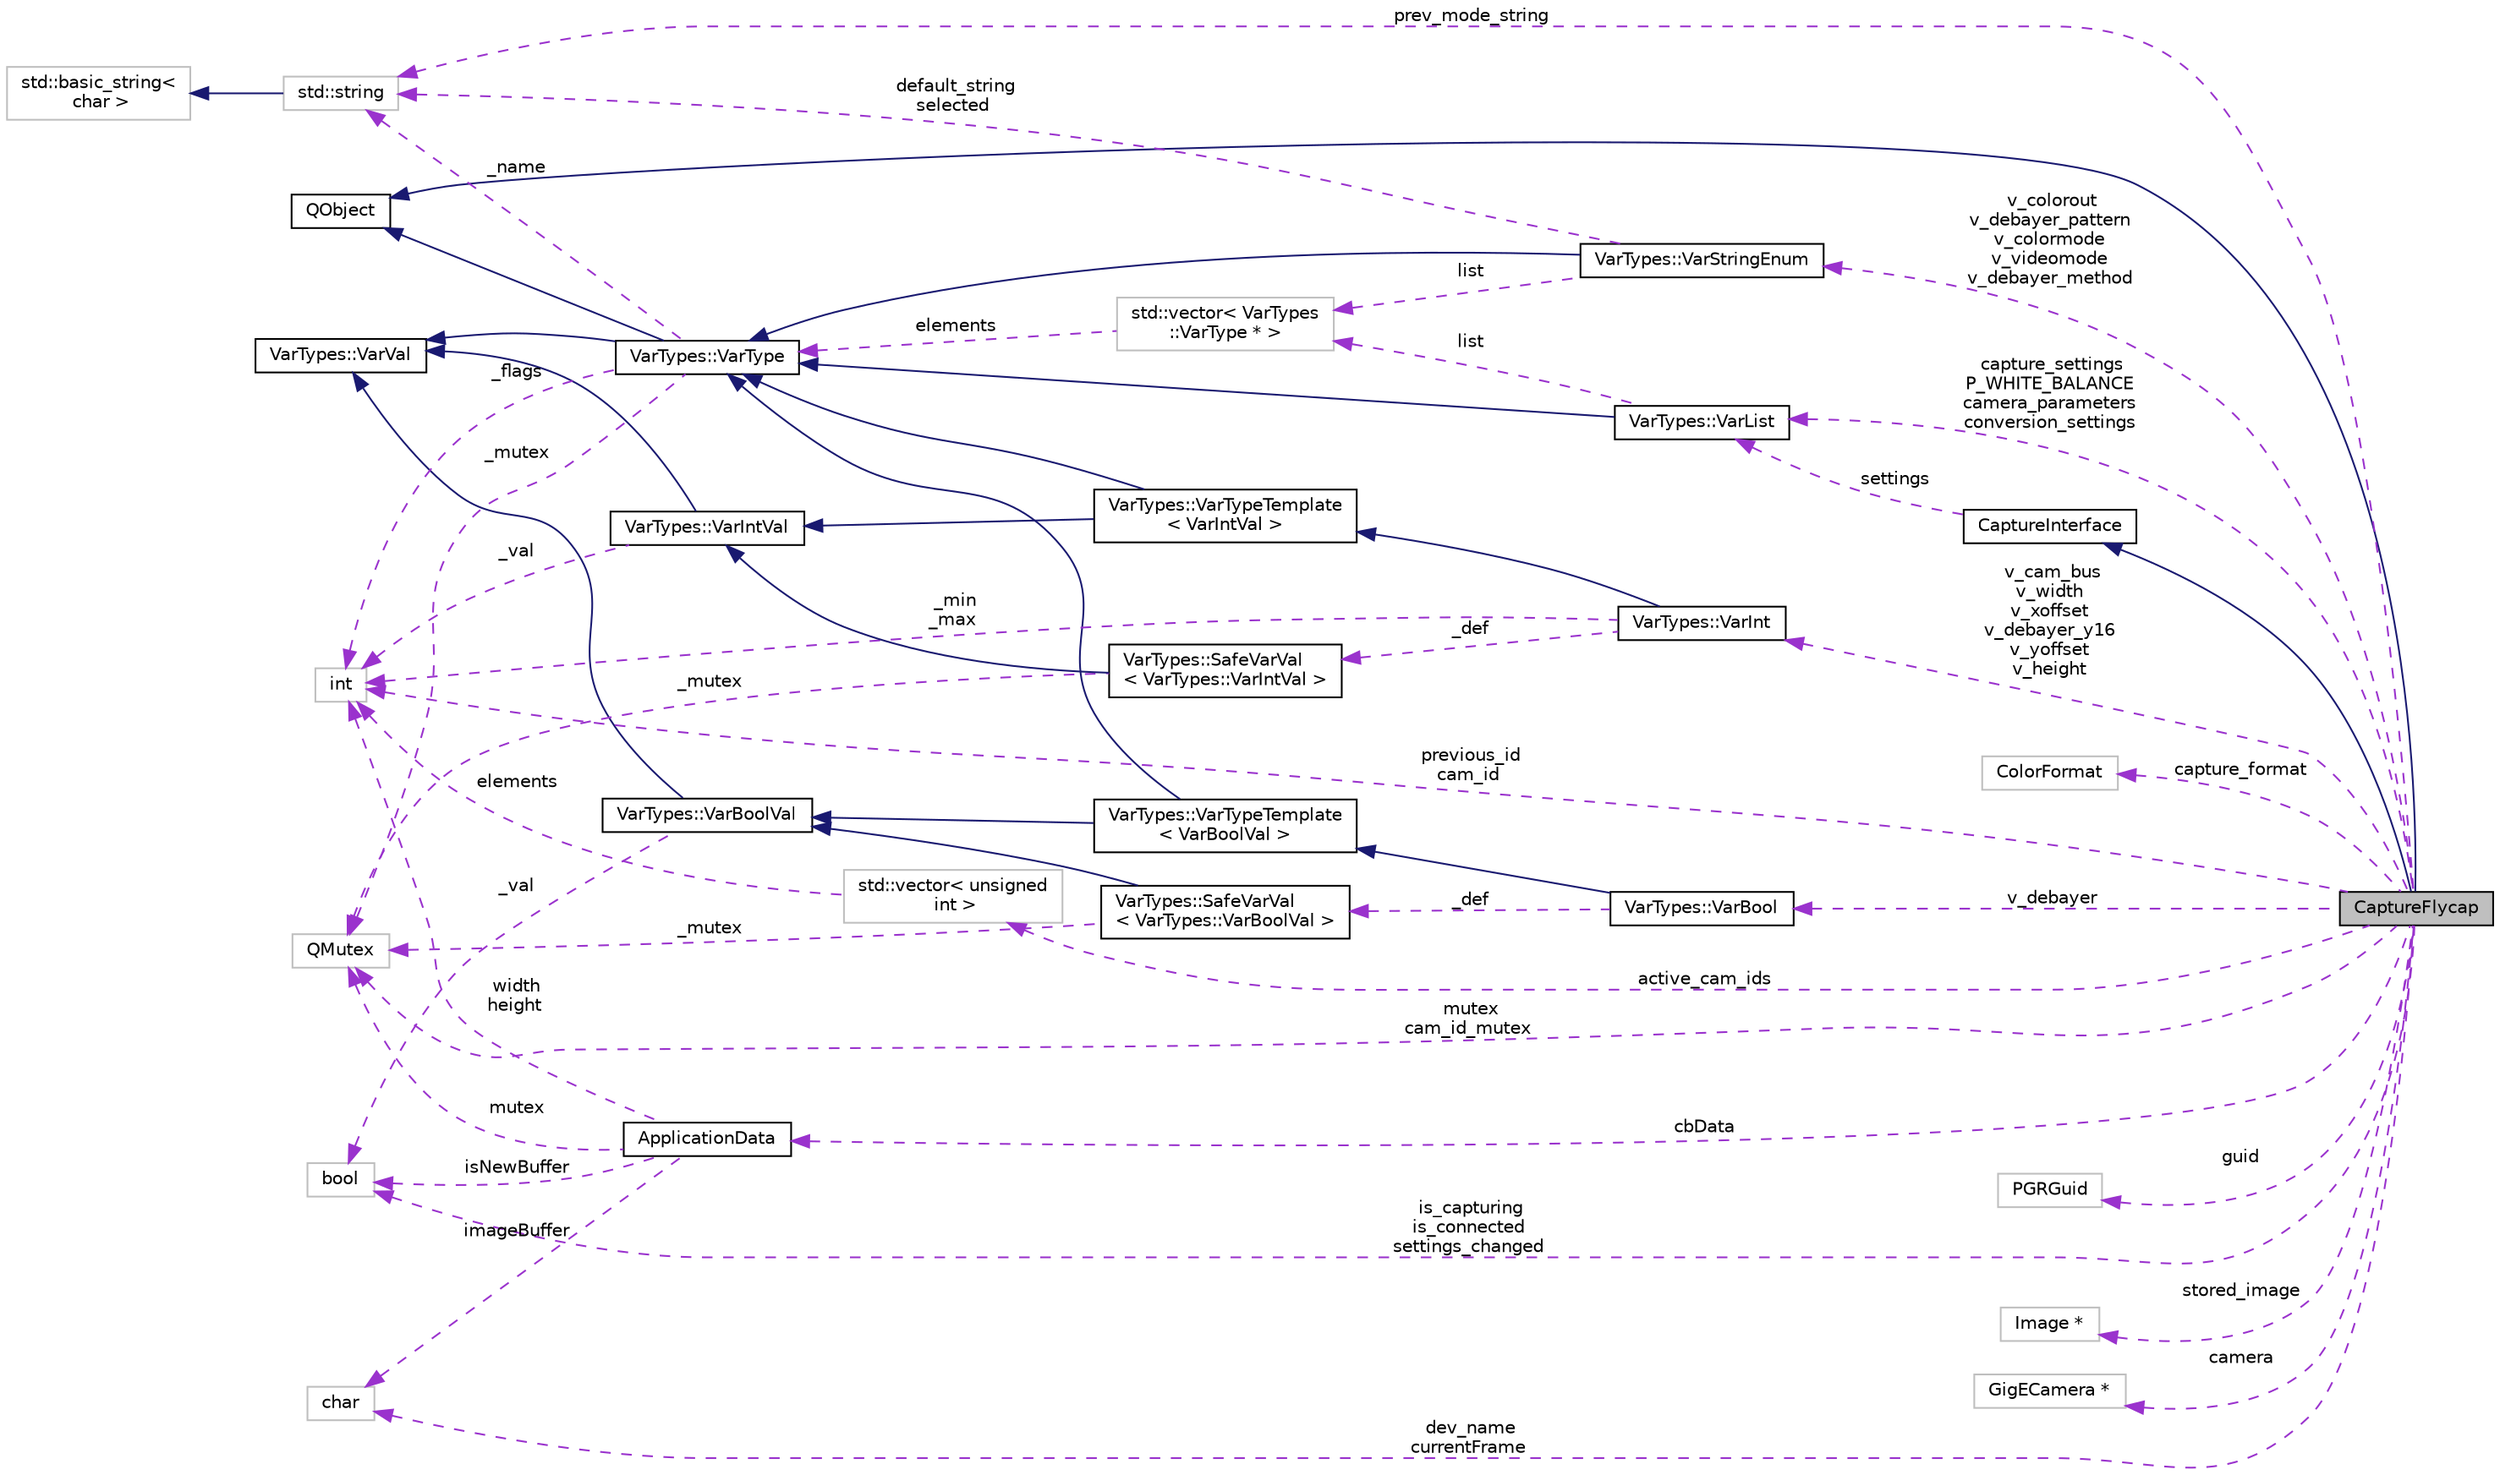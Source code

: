 digraph "CaptureFlycap"
{
 // INTERACTIVE_SVG=YES
  edge [fontname="Helvetica",fontsize="10",labelfontname="Helvetica",labelfontsize="10"];
  node [fontname="Helvetica",fontsize="10",shape=record];
  rankdir="LR";
  Node1 [label="CaptureFlycap",height=0.2,width=0.4,color="black", fillcolor="grey75", style="filled", fontcolor="black"];
  Node2 -> Node1 [dir="back",color="midnightblue",fontsize="10",style="solid",fontname="Helvetica"];
  Node2 [label="QObject",height=0.2,width=0.4,color="black", fillcolor="white", style="filled",URL="$dc/d4f/class_q_object.html"];
  Node3 -> Node1 [dir="back",color="midnightblue",fontsize="10",style="solid",fontname="Helvetica"];
  Node3 [label="CaptureInterface",height=0.2,width=0.4,color="black", fillcolor="white", style="filled",URL="$d2/d7b/class_capture_interface.html",tooltip="The interface to be used by all video capture methods. "];
  Node4 -> Node3 [dir="back",color="darkorchid3",fontsize="10",style="dashed",label=" settings" ,fontname="Helvetica"];
  Node4 [label="VarTypes::VarList",height=0.2,width=0.4,color="black", fillcolor="white", style="filled",URL="$d1/d74/class_var_types_1_1_var_list.html",tooltip="This is the list type of the VarTypes system. "];
  Node5 -> Node4 [dir="back",color="midnightblue",fontsize="10",style="solid",fontname="Helvetica"];
  Node5 [label="VarTypes::VarType",height=0.2,width=0.4,color="black", fillcolor="white", style="filled",URL="$d4/d59/class_var_types_1_1_var_type.html",tooltip="The base class of the VarTypes system. "];
  Node2 -> Node5 [dir="back",color="midnightblue",fontsize="10",style="solid",fontname="Helvetica"];
  Node6 -> Node5 [dir="back",color="midnightblue",fontsize="10",style="solid",fontname="Helvetica"];
  Node6 [label="VarTypes::VarVal",height=0.2,width=0.4,color="black", fillcolor="white", style="filled",URL="$d6/de8/class_var_types_1_1_var_val.html"];
  Node7 -> Node5 [dir="back",color="darkorchid3",fontsize="10",style="dashed",label=" _flags" ,fontname="Helvetica"];
  Node7 [label="int",height=0.2,width=0.4,color="grey75", fillcolor="white", style="filled"];
  Node8 -> Node5 [dir="back",color="darkorchid3",fontsize="10",style="dashed",label=" _name" ,fontname="Helvetica"];
  Node8 [label="std::string",height=0.2,width=0.4,color="grey75", fillcolor="white", style="filled",tooltip="STL class. "];
  Node9 -> Node8 [dir="back",color="midnightblue",fontsize="10",style="solid",fontname="Helvetica"];
  Node9 [label="std::basic_string\<\l char \>",height=0.2,width=0.4,color="grey75", fillcolor="white", style="filled",tooltip="STL class. "];
  Node10 -> Node5 [dir="back",color="darkorchid3",fontsize="10",style="dashed",label=" _mutex" ,fontname="Helvetica"];
  Node10 [label="QMutex",height=0.2,width=0.4,color="grey75", fillcolor="white", style="filled"];
  Node11 -> Node4 [dir="back",color="darkorchid3",fontsize="10",style="dashed",label=" list" ,fontname="Helvetica"];
  Node11 [label="std::vector\< VarTypes\l::VarType * \>",height=0.2,width=0.4,color="grey75", fillcolor="white", style="filled"];
  Node5 -> Node11 [dir="back",color="darkorchid3",fontsize="10",style="dashed",label=" elements" ,fontname="Helvetica"];
  Node4 -> Node1 [dir="back",color="darkorchid3",fontsize="10",style="dashed",label=" capture_settings\nP_WHITE_BALANCE\ncamera_parameters\nconversion_settings" ,fontname="Helvetica"];
  Node12 -> Node1 [dir="back",color="darkorchid3",fontsize="10",style="dashed",label=" capture_format" ,fontname="Helvetica"];
  Node12 [label="ColorFormat",height=0.2,width=0.4,color="grey75", fillcolor="white", style="filled"];
  Node13 -> Node1 [dir="back",color="darkorchid3",fontsize="10",style="dashed",label=" v_colorout\nv_debayer_pattern\nv_colormode\nv_videomode\nv_debayer_method" ,fontname="Helvetica"];
  Node13 [label="VarTypes::VarStringEnum",height=0.2,width=0.4,color="black", fillcolor="white", style="filled",URL="$dc/d6f/class_var_types_1_1_var_string_enum.html",tooltip="This is the string enumeration VarType of the VarTypes system. "];
  Node5 -> Node13 [dir="back",color="midnightblue",fontsize="10",style="solid",fontname="Helvetica"];
  Node11 -> Node13 [dir="back",color="darkorchid3",fontsize="10",style="dashed",label=" list" ,fontname="Helvetica"];
  Node8 -> Node13 [dir="back",color="darkorchid3",fontsize="10",style="dashed",label=" default_string\nselected" ,fontname="Helvetica"];
  Node14 -> Node1 [dir="back",color="darkorchid3",fontsize="10",style="dashed",label=" v_cam_bus\nv_width\nv_xoffset\nv_debayer_y16\nv_yoffset\nv_height" ,fontname="Helvetica"];
  Node14 [label="VarTypes::VarInt",height=0.2,width=0.4,color="black", fillcolor="white", style="filled",URL="$d0/d6c/class_var_types_1_1_var_int.html",tooltip="A Vartype for storing integers. "];
  Node15 -> Node14 [dir="back",color="midnightblue",fontsize="10",style="solid",fontname="Helvetica"];
  Node15 [label="VarTypes::VarTypeTemplate\l\< VarIntVal \>",height=0.2,width=0.4,color="black", fillcolor="white", style="filled",URL="$d7/d38/class_var_types_1_1_var_type_template.html"];
  Node5 -> Node15 [dir="back",color="midnightblue",fontsize="10",style="solid",fontname="Helvetica"];
  Node16 -> Node15 [dir="back",color="midnightblue",fontsize="10",style="solid",fontname="Helvetica"];
  Node16 [label="VarTypes::VarIntVal",height=0.2,width=0.4,color="black", fillcolor="white", style="filled",URL="$d4/dc9/class_var_types_1_1_var_int_val.html",tooltip="A Vartype for storing integers. "];
  Node6 -> Node16 [dir="back",color="midnightblue",fontsize="10",style="solid",fontname="Helvetica"];
  Node7 -> Node16 [dir="back",color="darkorchid3",fontsize="10",style="dashed",label=" _val" ,fontname="Helvetica"];
  Node17 -> Node14 [dir="back",color="darkorchid3",fontsize="10",style="dashed",label=" _def" ,fontname="Helvetica"];
  Node17 [label="VarTypes::SafeVarVal\l\< VarTypes::VarIntVal \>",height=0.2,width=0.4,color="black", fillcolor="white", style="filled",URL="$d2/dc4/class_var_types_1_1_safe_var_val.html"];
  Node16 -> Node17 [dir="back",color="midnightblue",fontsize="10",style="solid",fontname="Helvetica"];
  Node10 -> Node17 [dir="back",color="darkorchid3",fontsize="10",style="dashed",label=" _mutex" ,fontname="Helvetica"];
  Node7 -> Node14 [dir="back",color="darkorchid3",fontsize="10",style="dashed",label=" _min\n_max" ,fontname="Helvetica"];
  Node18 -> Node1 [dir="back",color="darkorchid3",fontsize="10",style="dashed",label=" v_debayer" ,fontname="Helvetica"];
  Node18 [label="VarTypes::VarBool",height=0.2,width=0.4,color="black", fillcolor="white", style="filled",URL="$dc/da5/class_var_types_1_1_var_bool.html",tooltip="A Vartype for storing booleans. "];
  Node19 -> Node18 [dir="back",color="midnightblue",fontsize="10",style="solid",fontname="Helvetica"];
  Node19 [label="VarTypes::VarTypeTemplate\l\< VarBoolVal \>",height=0.2,width=0.4,color="black", fillcolor="white", style="filled",URL="$d7/d38/class_var_types_1_1_var_type_template.html"];
  Node5 -> Node19 [dir="back",color="midnightblue",fontsize="10",style="solid",fontname="Helvetica"];
  Node20 -> Node19 [dir="back",color="midnightblue",fontsize="10",style="solid",fontname="Helvetica"];
  Node20 [label="VarTypes::VarBoolVal",height=0.2,width=0.4,color="black", fillcolor="white", style="filled",URL="$d8/d0a/class_var_types_1_1_var_bool_val.html",tooltip="A Vartype for storing booleans. "];
  Node6 -> Node20 [dir="back",color="midnightblue",fontsize="10",style="solid",fontname="Helvetica"];
  Node21 -> Node20 [dir="back",color="darkorchid3",fontsize="10",style="dashed",label=" _val" ,fontname="Helvetica"];
  Node21 [label="bool",height=0.2,width=0.4,color="grey75", fillcolor="white", style="filled"];
  Node22 -> Node18 [dir="back",color="darkorchid3",fontsize="10",style="dashed",label=" _def" ,fontname="Helvetica"];
  Node22 [label="VarTypes::SafeVarVal\l\< VarTypes::VarBoolVal \>",height=0.2,width=0.4,color="black", fillcolor="white", style="filled",URL="$d2/dc4/class_var_types_1_1_safe_var_val.html"];
  Node20 -> Node22 [dir="back",color="midnightblue",fontsize="10",style="solid",fontname="Helvetica"];
  Node10 -> Node22 [dir="back",color="darkorchid3",fontsize="10",style="dashed",label=" _mutex" ,fontname="Helvetica"];
  Node23 -> Node1 [dir="back",color="darkorchid3",fontsize="10",style="dashed",label=" dev_name\ncurrentFrame" ,fontname="Helvetica"];
  Node23 [label="char",height=0.2,width=0.4,color="grey75", fillcolor="white", style="filled"];
  Node24 -> Node1 [dir="back",color="darkorchid3",fontsize="10",style="dashed",label=" guid" ,fontname="Helvetica"];
  Node24 [label="PGRGuid",height=0.2,width=0.4,color="grey75", fillcolor="white", style="filled"];
  Node7 -> Node1 [dir="back",color="darkorchid3",fontsize="10",style="dashed",label=" previous_id\ncam_id" ,fontname="Helvetica"];
  Node25 -> Node1 [dir="back",color="darkorchid3",fontsize="10",style="dashed",label=" cbData" ,fontname="Helvetica"];
  Node25 [label="ApplicationData",height=0.2,width=0.4,color="black", fillcolor="white", style="filled",URL="$dd/dd3/struct_application_data.html"];
  Node23 -> Node25 [dir="back",color="darkorchid3",fontsize="10",style="dashed",label=" imageBuffer" ,fontname="Helvetica"];
  Node7 -> Node25 [dir="back",color="darkorchid3",fontsize="10",style="dashed",label=" width\nheight" ,fontname="Helvetica"];
  Node21 -> Node25 [dir="back",color="darkorchid3",fontsize="10",style="dashed",label=" isNewBuffer" ,fontname="Helvetica"];
  Node10 -> Node25 [dir="back",color="darkorchid3",fontsize="10",style="dashed",label=" mutex" ,fontname="Helvetica"];
  Node26 -> Node1 [dir="back",color="darkorchid3",fontsize="10",style="dashed",label=" stored_image" ,fontname="Helvetica"];
  Node26 [label="Image *",height=0.2,width=0.4,color="grey75", fillcolor="white", style="filled"];
  Node27 -> Node1 [dir="back",color="darkorchid3",fontsize="10",style="dashed",label=" camera" ,fontname="Helvetica"];
  Node27 [label="GigECamera *",height=0.2,width=0.4,color="grey75", fillcolor="white", style="filled"];
  Node8 -> Node1 [dir="back",color="darkorchid3",fontsize="10",style="dashed",label=" prev_mode_string" ,fontname="Helvetica"];
  Node21 -> Node1 [dir="back",color="darkorchid3",fontsize="10",style="dashed",label=" is_capturing\nis_connected\nsettings_changed" ,fontname="Helvetica"];
  Node28 -> Node1 [dir="back",color="darkorchid3",fontsize="10",style="dashed",label=" active_cam_ids" ,fontname="Helvetica"];
  Node28 [label="std::vector\< unsigned\l int \>",height=0.2,width=0.4,color="grey75", fillcolor="white", style="filled"];
  Node7 -> Node28 [dir="back",color="darkorchid3",fontsize="10",style="dashed",label=" elements" ,fontname="Helvetica"];
  Node10 -> Node1 [dir="back",color="darkorchid3",fontsize="10",style="dashed",label=" mutex\ncam_id_mutex" ,fontname="Helvetica"];
}
